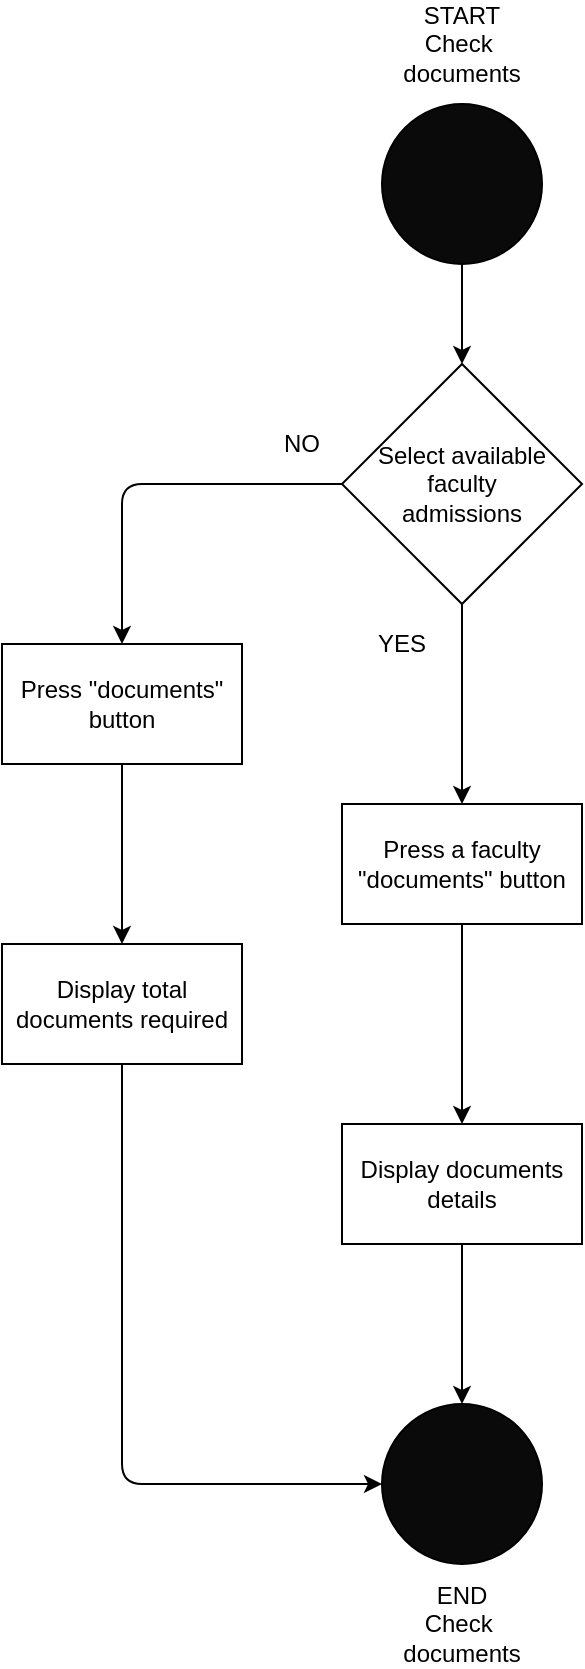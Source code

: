 <mxfile version="13.2.3" type="device"><diagram id="CakF6nMfMKVAzEBxrt0w" name="Page-1"><mxGraphModel dx="1130" dy="819" grid="1" gridSize="10" guides="1" tooltips="1" connect="1" arrows="1" fold="1" page="1" pageScale="1" pageWidth="850" pageHeight="1100" math="0" shadow="0"><root><mxCell id="0"/><mxCell id="1" parent="0"/><mxCell id="3eh4kYyh1W16qDff8Aqf-1" value="" style="ellipse;whiteSpace=wrap;html=1;aspect=fixed;fillColor=#0A0A0A;" vertex="1" parent="1"><mxGeometry x="400" y="70" width="80" height="80" as="geometry"/></mxCell><mxCell id="3eh4kYyh1W16qDff8Aqf-3" value="START&lt;br&gt;Check&amp;nbsp;&lt;br&gt;documents" style="text;html=1;strokeColor=none;fillColor=none;align=center;verticalAlign=middle;whiteSpace=wrap;rounded=0;" vertex="1" parent="1"><mxGeometry x="420" y="30" width="40" height="20" as="geometry"/></mxCell><mxCell id="3eh4kYyh1W16qDff8Aqf-5" value="&lt;span&gt;Select available faculty &lt;br&gt;admissions&lt;/span&gt;" style="rhombus;whiteSpace=wrap;html=1;fillColor=#FFFFFF;" vertex="1" parent="1"><mxGeometry x="380" y="200" width="120" height="120" as="geometry"/></mxCell><mxCell id="3eh4kYyh1W16qDff8Aqf-6" value="YES" style="text;html=1;strokeColor=none;fillColor=none;align=center;verticalAlign=middle;whiteSpace=wrap;rounded=0;" vertex="1" parent="1"><mxGeometry x="390" y="330" width="40" height="20" as="geometry"/></mxCell><mxCell id="3eh4kYyh1W16qDff8Aqf-7" style="edgeStyle=orthogonalEdgeStyle;rounded=0;orthogonalLoop=1;jettySize=auto;html=1;exitX=0.5;exitY=1;exitDx=0;exitDy=0;" edge="1" parent="1" source="3eh4kYyh1W16qDff8Aqf-6" target="3eh4kYyh1W16qDff8Aqf-6"><mxGeometry relative="1" as="geometry"/></mxCell><mxCell id="3eh4kYyh1W16qDff8Aqf-8" value="NO" style="text;html=1;strokeColor=none;fillColor=none;align=center;verticalAlign=middle;whiteSpace=wrap;rounded=0;" vertex="1" parent="1"><mxGeometry x="340" y="230" width="40" height="20" as="geometry"/></mxCell><mxCell id="3eh4kYyh1W16qDff8Aqf-9" value="Press a faculty &quot;documents&quot; button" style="rounded=0;whiteSpace=wrap;html=1;fillColor=#FFFFFF;" vertex="1" parent="1"><mxGeometry x="380" y="420" width="120" height="60" as="geometry"/></mxCell><mxCell id="3eh4kYyh1W16qDff8Aqf-10" value="" style="endArrow=classic;html=1;exitX=0.5;exitY=1;exitDx=0;exitDy=0;entryX=0.5;entryY=0;entryDx=0;entryDy=0;" edge="1" parent="1" source="3eh4kYyh1W16qDff8Aqf-5" target="3eh4kYyh1W16qDff8Aqf-9"><mxGeometry width="50" height="50" relative="1" as="geometry"><mxPoint x="360" y="350" as="sourcePoint"/><mxPoint x="410" y="300" as="targetPoint"/></mxGeometry></mxCell><mxCell id="3eh4kYyh1W16qDff8Aqf-12" value="Display documents details" style="rounded=0;whiteSpace=wrap;html=1;fillColor=#FFFFFF;" vertex="1" parent="1"><mxGeometry x="380" y="580" width="120" height="60" as="geometry"/></mxCell><mxCell id="3eh4kYyh1W16qDff8Aqf-13" value="" style="endArrow=classic;html=1;exitX=0.5;exitY=1;exitDx=0;exitDy=0;entryX=0.5;entryY=0;entryDx=0;entryDy=0;" edge="1" parent="1" source="3eh4kYyh1W16qDff8Aqf-9" target="3eh4kYyh1W16qDff8Aqf-12"><mxGeometry width="50" height="50" relative="1" as="geometry"><mxPoint x="360" y="350" as="sourcePoint"/><mxPoint x="410" y="300" as="targetPoint"/></mxGeometry></mxCell><mxCell id="3eh4kYyh1W16qDff8Aqf-14" value="Press &quot;documents&quot; button" style="rounded=0;whiteSpace=wrap;html=1;fillColor=#FFFFFF;" vertex="1" parent="1"><mxGeometry x="210" y="340" width="120" height="60" as="geometry"/></mxCell><mxCell id="3eh4kYyh1W16qDff8Aqf-15" value="" style="endArrow=classic;html=1;exitX=0;exitY=0.5;exitDx=0;exitDy=0;entryX=0.5;entryY=0;entryDx=0;entryDy=0;" edge="1" parent="1" source="3eh4kYyh1W16qDff8Aqf-5" target="3eh4kYyh1W16qDff8Aqf-14"><mxGeometry width="50" height="50" relative="1" as="geometry"><mxPoint x="360" y="350" as="sourcePoint"/><mxPoint x="410" y="300" as="targetPoint"/><Array as="points"><mxPoint x="270" y="260"/></Array></mxGeometry></mxCell><mxCell id="3eh4kYyh1W16qDff8Aqf-16" value="Display total documents required" style="rounded=0;whiteSpace=wrap;html=1;fillColor=#FFFFFF;" vertex="1" parent="1"><mxGeometry x="210" y="490" width="120" height="60" as="geometry"/></mxCell><mxCell id="3eh4kYyh1W16qDff8Aqf-17" value="" style="endArrow=classic;html=1;exitX=0.5;exitY=1;exitDx=0;exitDy=0;entryX=0.5;entryY=0;entryDx=0;entryDy=0;" edge="1" parent="1" source="3eh4kYyh1W16qDff8Aqf-14" target="3eh4kYyh1W16qDff8Aqf-16"><mxGeometry width="50" height="50" relative="1" as="geometry"><mxPoint x="360" y="450" as="sourcePoint"/><mxPoint x="410" y="400" as="targetPoint"/></mxGeometry></mxCell><mxCell id="3eh4kYyh1W16qDff8Aqf-18" value="" style="ellipse;whiteSpace=wrap;html=1;aspect=fixed;fillColor=#0A0A0A;" vertex="1" parent="1"><mxGeometry x="400" y="720" width="80" height="80" as="geometry"/></mxCell><mxCell id="3eh4kYyh1W16qDff8Aqf-19" value="END&lt;br&gt;Check&amp;nbsp;&lt;br&gt;documents" style="text;html=1;strokeColor=none;fillColor=none;align=center;verticalAlign=middle;whiteSpace=wrap;rounded=0;" vertex="1" parent="1"><mxGeometry x="420" y="820" width="40" height="20" as="geometry"/></mxCell><mxCell id="3eh4kYyh1W16qDff8Aqf-21" value="" style="endArrow=classic;html=1;exitX=0.5;exitY=1;exitDx=0;exitDy=0;entryX=0.5;entryY=0;entryDx=0;entryDy=0;" edge="1" parent="1" source="3eh4kYyh1W16qDff8Aqf-12" target="3eh4kYyh1W16qDff8Aqf-18"><mxGeometry width="50" height="50" relative="1" as="geometry"><mxPoint x="570" y="240" as="sourcePoint"/><mxPoint x="620" y="190" as="targetPoint"/></mxGeometry></mxCell><mxCell id="3eh4kYyh1W16qDff8Aqf-22" value="" style="endArrow=classic;html=1;exitX=0.5;exitY=1;exitDx=0;exitDy=0;entryX=0;entryY=0.5;entryDx=0;entryDy=0;" edge="1" parent="1" source="3eh4kYyh1W16qDff8Aqf-16" target="3eh4kYyh1W16qDff8Aqf-18"><mxGeometry width="50" height="50" relative="1" as="geometry"><mxPoint x="570" y="540" as="sourcePoint"/><mxPoint x="620" y="490" as="targetPoint"/><Array as="points"><mxPoint x="270" y="760"/></Array></mxGeometry></mxCell><mxCell id="3eh4kYyh1W16qDff8Aqf-23" value="" style="endArrow=classic;html=1;exitX=0.5;exitY=1;exitDx=0;exitDy=0;entryX=0.5;entryY=0;entryDx=0;entryDy=0;" edge="1" parent="1" source="3eh4kYyh1W16qDff8Aqf-1" target="3eh4kYyh1W16qDff8Aqf-5"><mxGeometry width="50" height="50" relative="1" as="geometry"><mxPoint x="440" y="440" as="sourcePoint"/><mxPoint x="490" y="390" as="targetPoint"/></mxGeometry></mxCell></root></mxGraphModel></diagram></mxfile>